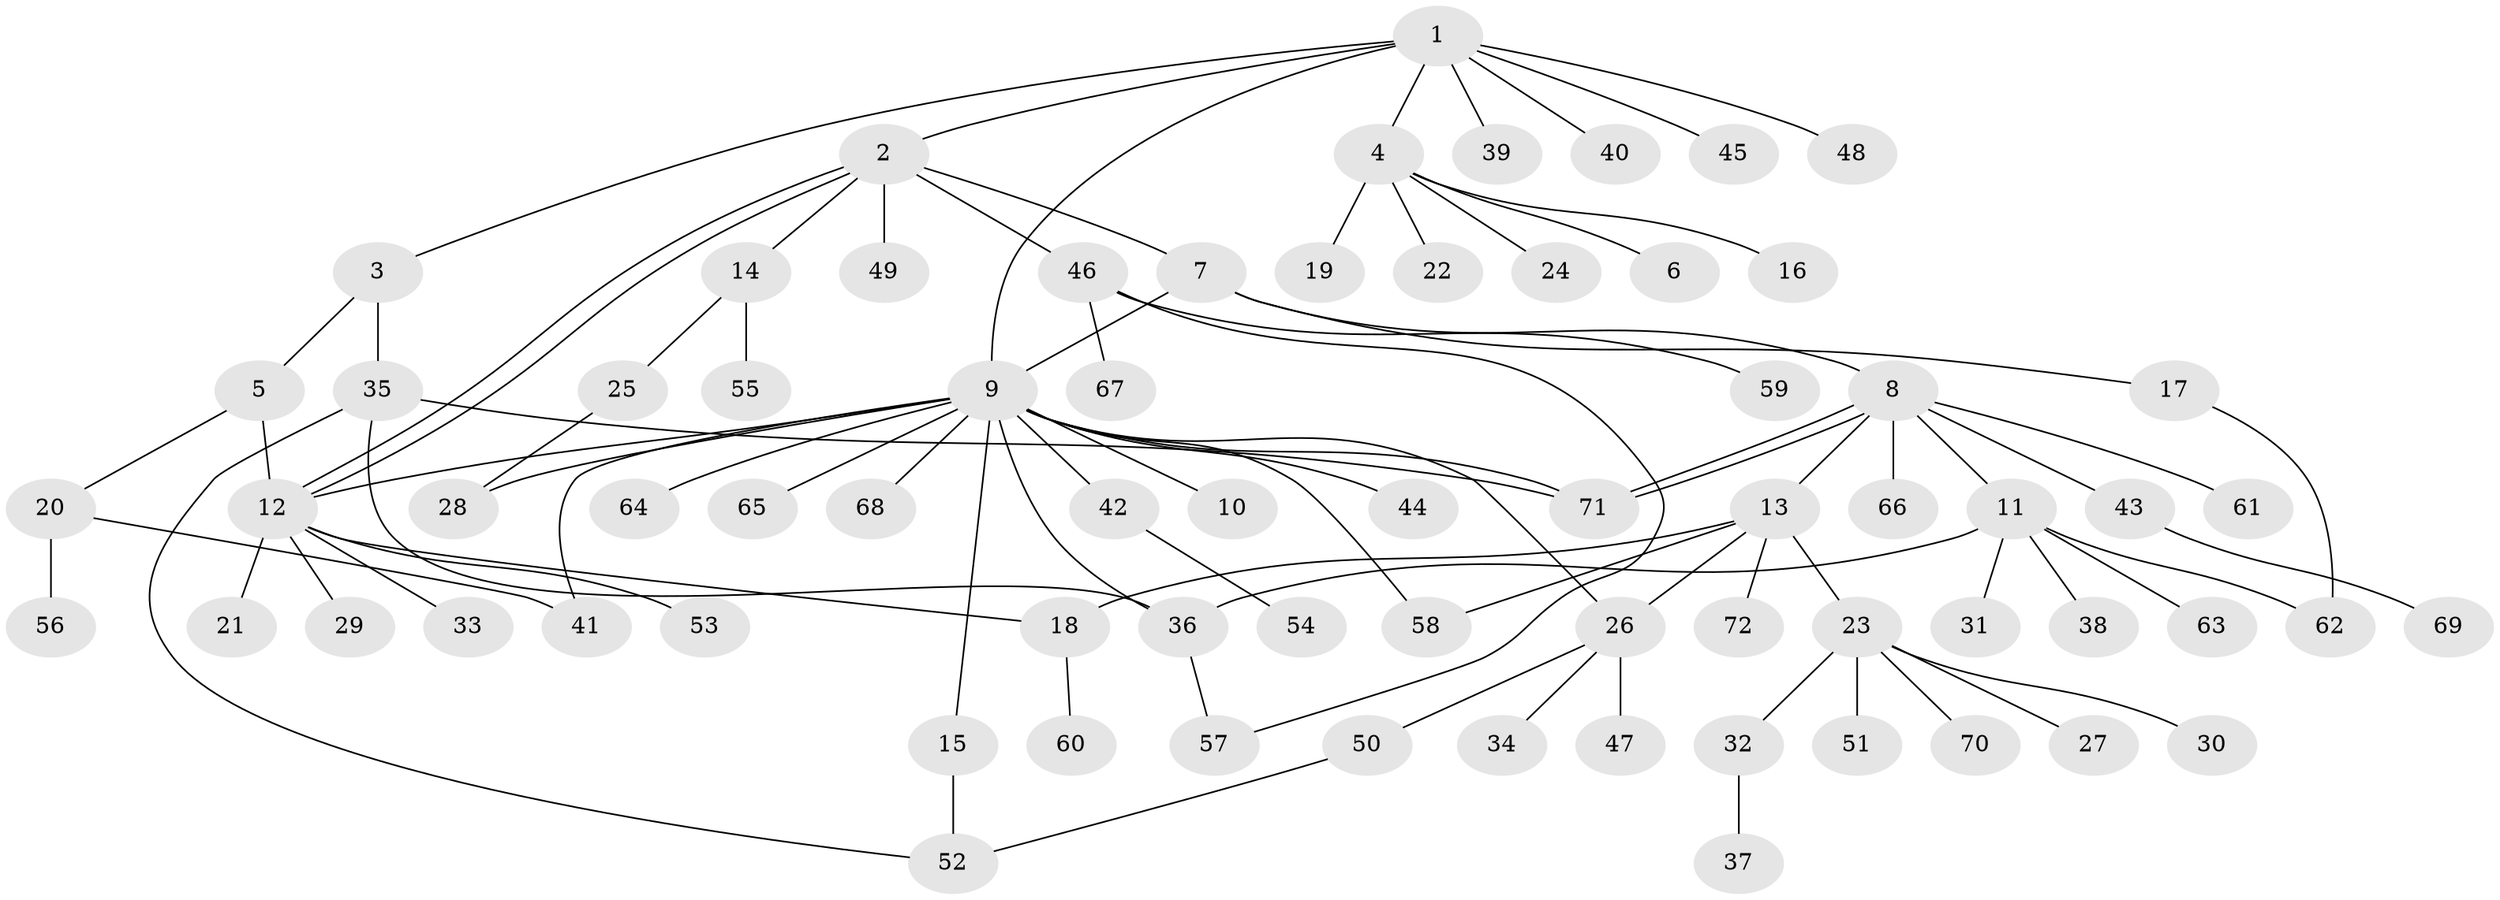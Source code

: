 // coarse degree distribution, {7: 0.0196078431372549, 6: 0.0392156862745098, 4: 0.0784313725490196, 5: 0.058823529411764705, 1: 0.5882352941176471, 11: 0.0196078431372549, 16: 0.0196078431372549, 8: 0.0196078431372549, 2: 0.09803921568627451, 3: 0.058823529411764705}
// Generated by graph-tools (version 1.1) at 2025/23/03/03/25 07:23:54]
// undirected, 72 vertices, 89 edges
graph export_dot {
graph [start="1"]
  node [color=gray90,style=filled];
  1;
  2;
  3;
  4;
  5;
  6;
  7;
  8;
  9;
  10;
  11;
  12;
  13;
  14;
  15;
  16;
  17;
  18;
  19;
  20;
  21;
  22;
  23;
  24;
  25;
  26;
  27;
  28;
  29;
  30;
  31;
  32;
  33;
  34;
  35;
  36;
  37;
  38;
  39;
  40;
  41;
  42;
  43;
  44;
  45;
  46;
  47;
  48;
  49;
  50;
  51;
  52;
  53;
  54;
  55;
  56;
  57;
  58;
  59;
  60;
  61;
  62;
  63;
  64;
  65;
  66;
  67;
  68;
  69;
  70;
  71;
  72;
  1 -- 2;
  1 -- 3;
  1 -- 4;
  1 -- 9;
  1 -- 39;
  1 -- 40;
  1 -- 45;
  1 -- 48;
  2 -- 7;
  2 -- 12;
  2 -- 12;
  2 -- 14;
  2 -- 46;
  2 -- 49;
  3 -- 5;
  3 -- 35;
  4 -- 6;
  4 -- 16;
  4 -- 19;
  4 -- 22;
  4 -- 24;
  5 -- 12;
  5 -- 20;
  7 -- 8;
  7 -- 9;
  7 -- 17;
  8 -- 11;
  8 -- 13;
  8 -- 43;
  8 -- 61;
  8 -- 66;
  8 -- 71;
  8 -- 71;
  9 -- 10;
  9 -- 12;
  9 -- 15;
  9 -- 26;
  9 -- 28;
  9 -- 36;
  9 -- 41;
  9 -- 42;
  9 -- 44;
  9 -- 58;
  9 -- 64;
  9 -- 65;
  9 -- 68;
  9 -- 71;
  11 -- 31;
  11 -- 36;
  11 -- 38;
  11 -- 62;
  11 -- 63;
  12 -- 18;
  12 -- 21;
  12 -- 29;
  12 -- 33;
  12 -- 53;
  13 -- 18;
  13 -- 23;
  13 -- 26;
  13 -- 58;
  13 -- 72;
  14 -- 25;
  14 -- 55;
  15 -- 52;
  17 -- 62;
  18 -- 60;
  20 -- 41;
  20 -- 56;
  23 -- 27;
  23 -- 30;
  23 -- 32;
  23 -- 51;
  23 -- 70;
  25 -- 28;
  26 -- 34;
  26 -- 47;
  26 -- 50;
  32 -- 37;
  35 -- 36;
  35 -- 52;
  35 -- 71;
  36 -- 57;
  42 -- 54;
  43 -- 69;
  46 -- 57;
  46 -- 59;
  46 -- 67;
  50 -- 52;
}
